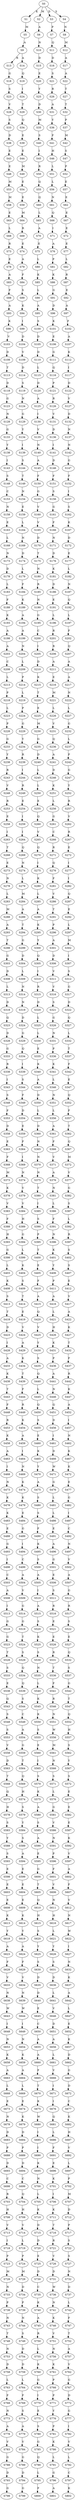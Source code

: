 strict digraph  {
	S0 -> S1 [ label = K ];
	S0 -> S2 [ label = M ];
	S0 -> S3 [ label = D ];
	S0 -> S4 [ label = S ];
	S1 -> S5 [ label = M ];
	S2 -> S6 [ label = A ];
	S3 -> S7 [ label = P ];
	S4 -> S8 [ label = N ];
	S5 -> S9 [ label = A ];
	S6 -> S10 [ label = N ];
	S7 -> S11 [ label = Q ];
	S8 -> S12 [ label = M ];
	S9 -> S13 [ label = R ];
	S9 -> S14 [ label = A ];
	S10 -> S15 [ label = D ];
	S11 -> S16 [ label = D ];
	S12 -> S17 [ label = A ];
	S13 -> S18 [ label = G ];
	S14 -> S19 [ label = Q ];
	S15 -> S20 [ label = E ];
	S16 -> S21 [ label = S ];
	S17 -> S22 [ label = A ];
	S18 -> S23 [ label = S ];
	S19 -> S24 [ label = I ];
	S20 -> S25 [ label = Y ];
	S21 -> S26 [ label = R ];
	S22 -> S27 [ label = T ];
	S23 -> S28 [ label = V ];
	S24 -> S29 [ label = T ];
	S25 -> S30 [ label = D ];
	S26 -> S31 [ label = A ];
	S27 -> S32 [ label = T ];
	S28 -> S33 [ label = S ];
	S29 -> S34 [ label = Q ];
	S30 -> S35 [ label = M ];
	S31 -> S36 [ label = Y ];
	S32 -> S37 [ label = P ];
	S33 -> S38 [ label = D ];
	S34 -> S39 [ label = E ];
	S35 -> S40 [ label = S ];
	S36 -> S41 [ label = F ];
	S37 -> S42 [ label = M ];
	S38 -> S43 [ label = E ];
	S39 -> S44 [ label = E ];
	S40 -> S45 [ label = I ];
	S41 -> S46 [ label = H ];
	S42 -> S47 [ label = S ];
	S43 -> S48 [ label = E ];
	S44 -> S49 [ label = M ];
	S45 -> S50 [ label = R ];
	S46 -> S51 [ label = L ];
	S47 -> S52 [ label = P ];
	S48 -> S53 [ label = M ];
	S49 -> S54 [ label = E ];
	S50 -> S55 [ label = Q ];
	S51 -> S56 [ label = L ];
	S52 -> S57 [ label = E ];
	S53 -> S58 [ label = M ];
	S54 -> S59 [ label = E ];
	S55 -> S60 [ label = Q ];
	S56 -> S61 [ label = N ];
	S57 -> S62 [ label = E ];
	S58 -> S63 [ label = E ];
	S59 -> S64 [ label = M ];
	S60 -> S65 [ label = L ];
	S61 -> S66 [ label = Q ];
	S62 -> S67 [ label = E ];
	S63 -> S68 [ label = L ];
	S64 -> S69 [ label = R ];
	S65 -> S70 [ label = A ];
	S66 -> S71 [ label = I ];
	S67 -> S72 [ label = E ];
	S68 -> S73 [ label = R ];
	S69 -> S74 [ label = E ];
	S70 -> S75 [ label = E ];
	S71 -> S76 [ label = A ];
	S72 -> S77 [ label = E ];
	S73 -> S78 [ label = E ];
	S74 -> S79 [ label = A ];
	S75 -> S80 [ label = L ];
	S76 -> S81 [ label = P ];
	S77 -> S82 [ label = L ];
	S78 -> S83 [ label = A ];
	S79 -> S84 [ label = F ];
	S80 -> S85 [ label = K ];
	S81 -> S86 [ label = K ];
	S82 -> S87 [ label = R ];
	S83 -> S88 [ label = F ];
	S84 -> S89 [ label = S ];
	S85 -> S90 [ label = L ];
	S86 -> S91 [ label = G ];
	S87 -> S92 [ label = E ];
	S88 -> S93 [ label = A ];
	S89 -> S94 [ label = K ];
	S90 -> S95 [ label = A ];
	S91 -> S96 [ label = D ];
	S92 -> S97 [ label = A ];
	S93 -> S98 [ label = K ];
	S94 -> S99 [ label = I ];
	S95 -> S100 [ label = S ];
	S96 -> S101 [ label = K ];
	S97 -> S102 [ label = F ];
	S98 -> S103 [ label = V ];
	S99 -> S104 [ label = D ];
	S100 -> S105 [ label = D ];
	S101 -> S106 [ label = E ];
	S102 -> S107 [ label = A ];
	S103 -> S108 [ label = D ];
	S104 -> S109 [ label = V ];
	S105 -> S110 [ label = D ];
	S106 -> S111 [ label = G ];
	S107 -> S112 [ label = K ];
	S108 -> S113 [ label = T ];
	S109 -> S114 [ label = D ];
	S110 -> S115 [ label = L ];
	S111 -> S116 [ label = Q ];
	S112 -> S117 [ label = I ];
	S113 -> S118 [ label = D ];
	S114 -> S119 [ label = S ];
	S115 -> S120 [ label = D ];
	S116 -> S121 [ label = P ];
	S117 -> S122 [ label = D ];
	S118 -> S123 [ label = G ];
	S119 -> S124 [ label = N ];
	S120 -> S125 [ label = A ];
	S121 -> S126 [ label = R ];
	S122 -> S127 [ label = V ];
	S123 -> S128 [ label = N ];
	S124 -> S129 [ label = G ];
	S125 -> S130 [ label = I ];
	S126 -> S131 [ label = V ];
	S127 -> S132 [ label = D ];
	S128 -> S133 [ label = G ];
	S129 -> S134 [ label = Y ];
	S130 -> S135 [ label = V ];
	S131 -> S136 [ label = D ];
	S132 -> S137 [ label = N ];
	S133 -> S138 [ label = Y ];
	S134 -> S139 [ label = I ];
	S135 -> S140 [ label = N ];
	S136 -> S141 [ label = I ];
	S137 -> S142 [ label = N ];
	S138 -> S143 [ label = I ];
	S139 -> S144 [ label = S ];
	S140 -> S145 [ label = A ];
	S141 -> S146 [ label = D ];
	S142 -> S147 [ label = G ];
	S143 -> S148 [ label = S ];
	S144 -> S149 [ label = T ];
	S145 -> S150 [ label = F ];
	S146 -> S151 [ label = F ];
	S147 -> S152 [ label = F ];
	S148 -> S153 [ label = C ];
	S149 -> S154 [ label = N ];
	S150 -> S155 [ label = G ];
	S151 -> S156 [ label = S ];
	S152 -> S157 [ label = I ];
	S153 -> S158 [ label = N ];
	S154 -> S159 [ label = E ];
	S155 -> S160 [ label = V ];
	S156 -> S161 [ label = G ];
	S157 -> S162 [ label = S ];
	S158 -> S163 [ label = E ];
	S159 -> S164 [ label = L ];
	S160 -> S165 [ label = V ];
	S161 -> S166 [ label = F ];
	S162 -> S167 [ label = K ];
	S163 -> S168 [ label = L ];
	S164 -> S169 [ label = N ];
	S165 -> S170 [ label = D ];
	S166 -> S171 [ label = N ];
	S167 -> S172 [ label = D ];
	S168 -> S173 [ label = N ];
	S169 -> S174 [ label = D ];
	S170 -> S175 [ label = T ];
	S171 -> S176 [ label = D ];
	S172 -> S177 [ label = E ];
	S173 -> S178 [ label = D ];
	S174 -> S179 [ label = L ];
	S175 -> S180 [ label = N ];
	S176 -> S181 [ label = K ];
	S177 -> S182 [ label = L ];
	S178 -> S183 [ label = L ];
	S179 -> S184 [ label = F ];
	S180 -> S185 [ label = R ];
	S181 -> S186 [ label = D ];
	S182 -> S187 [ label = N ];
	S183 -> S188 [ label = F ];
	S184 -> S189 [ label = K ];
	S185 -> S190 [ label = N ];
	S186 -> S191 [ label = E ];
	S187 -> S192 [ label = Q ];
	S188 -> S193 [ label = K ];
	S189 -> S194 [ label = A ];
	S190 -> S195 [ label = G ];
	S191 -> S196 [ label = L ];
	S192 -> S197 [ label = L ];
	S193 -> S198 [ label = A ];
	S194 -> S199 [ label = A ];
	S195 -> S200 [ label = C ];
	S196 -> S201 [ label = R ];
	S197 -> S202 [ label = F ];
	S198 -> S203 [ label = A ];
	S199 -> S204 [ label = N ];
	S200 -> S205 [ label = I ];
	S201 -> S206 [ label = R ];
	S202 -> S207 [ label = Q ];
	S203 -> S208 [ label = C ];
	S204 -> S209 [ label = L ];
	S205 -> S210 [ label = D ];
	S206 -> S211 [ label = A ];
	S207 -> S212 [ label = A ];
	S208 -> S213 [ label = L ];
	S209 -> S214 [ label = P ];
	S210 -> S215 [ label = K ];
	S211 -> S216 [ label = E ];
	S212 -> S217 [ label = A ];
	S213 -> S218 [ label = P ];
	S214 -> S219 [ label = L ];
	S215 -> S220 [ label = T ];
	S216 -> S221 [ label = M ];
	S217 -> S222 [ label = N ];
	S218 -> S223 [ label = L ];
	S219 -> S224 [ label = P ];
	S220 -> S225 [ label = E ];
	S221 -> S226 [ label = L ];
	S222 -> S227 [ label = L ];
	S223 -> S228 [ label = P ];
	S224 -> S229 [ label = G ];
	S225 -> S230 [ label = M ];
	S226 -> S231 [ label = V ];
	S227 -> S232 [ label = G ];
	S228 -> S233 [ label = G ];
	S229 -> S234 [ label = Y ];
	S230 -> S235 [ label = G ];
	S231 -> S236 [ label = Q ];
	S232 -> S237 [ label = L ];
	S233 -> S238 [ label = Y ];
	S234 -> S239 [ label = R ];
	S235 -> S240 [ label = D ];
	S236 -> S241 [ label = A ];
	S237 -> S242 [ label = P ];
	S238 -> S243 [ label = R ];
	S239 -> S244 [ label = I ];
	S240 -> S245 [ label = L ];
	S241 -> S246 [ label = D ];
	S242 -> S247 [ label = G ];
	S243 -> S248 [ label = V ];
	S244 -> S249 [ label = R ];
	S245 -> S250 [ label = L ];
	S246 -> S251 [ label = K ];
	S247 -> S252 [ label = Y ];
	S248 -> S253 [ label = R ];
	S249 -> S254 [ label = E ];
	S250 -> S255 [ label = E ];
	S251 -> S256 [ label = L ];
	S252 -> S257 [ label = R ];
	S253 -> S258 [ label = E ];
	S254 -> S259 [ label = I ];
	S255 -> S260 [ label = Q ];
	S256 -> S261 [ label = G ];
	S257 -> S262 [ label = V ];
	S258 -> S263 [ label = I ];
	S259 -> S264 [ label = I ];
	S260 -> S265 [ label = V ];
	S261 -> S266 [ label = C ];
	S262 -> S267 [ label = R ];
	S263 -> S268 [ label = T ];
	S264 -> S269 [ label = Q ];
	S265 -> S270 [ label = Q ];
	S266 -> S271 [ label = R ];
	S267 -> S272 [ label = E ];
	S268 -> S273 [ label = E ];
	S269 -> S274 [ label = N ];
	S270 -> S275 [ label = I ];
	S271 -> S276 [ label = Q ];
	S272 -> S277 [ label = I ];
	S273 -> S278 [ label = N ];
	S274 -> S279 [ label = L ];
	S275 -> S280 [ label = K ];
	S276 -> S281 [ label = F ];
	S277 -> S282 [ label = I ];
	S278 -> S283 [ label = L ];
	S279 -> S284 [ label = M ];
	S280 -> S285 [ label = L ];
	S281 -> S286 [ label = V ];
	S282 -> S287 [ label = Q ];
	S283 -> S288 [ label = M ];
	S284 -> S289 [ label = A ];
	S285 -> S290 [ label = A ];
	S286 -> S291 [ label = T ];
	S287 -> S292 [ label = E ];
	S288 -> S293 [ label = A ];
	S289 -> S294 [ label = T ];
	S290 -> S295 [ label = K ];
	S291 -> S296 [ label = P ];
	S292 -> S297 [ label = L ];
	S293 -> S298 [ label = T ];
	S294 -> S299 [ label = G ];
	S295 -> S300 [ label = Y ];
	S296 -> S301 [ label = A ];
	S297 -> S302 [ label = M ];
	S298 -> S303 [ label = G ];
	S299 -> S304 [ label = D ];
	S300 -> S305 [ label = Q ];
	S301 -> S306 [ label = D ];
	S302 -> S307 [ label = I ];
	S303 -> S308 [ label = D ];
	S304 -> S309 [ label = L ];
	S305 -> S310 [ label = I ];
	S306 -> S311 [ label = V ];
	S307 -> S312 [ label = S ];
	S308 -> S313 [ label = L ];
	S309 -> S314 [ label = N ];
	S310 -> S315 [ label = R ];
	S311 -> S316 [ label = V ];
	S312 -> S317 [ label = G ];
	S313 -> S318 [ label = D ];
	S314 -> S319 [ label = N ];
	S315 -> S320 [ label = D ];
	S316 -> S321 [ label = S ];
	S317 -> S322 [ label = D ];
	S318 -> S323 [ label = Q ];
	S319 -> S324 [ label = D ];
	S320 -> S325 [ label = L ];
	S321 -> S326 [ label = G ];
	S322 -> S327 [ label = Q ];
	S323 -> S328 [ label = D ];
	S324 -> S329 [ label = G ];
	S325 -> S330 [ label = L ];
	S326 -> S331 [ label = N ];
	S327 -> S332 [ label = L ];
	S328 -> S333 [ label = G ];
	S329 -> S334 [ label = Q ];
	S330 -> S335 [ label = E ];
	S331 -> S336 [ label = P ];
	S332 -> S337 [ label = T ];
	S333 -> S338 [ label = R ];
	S334 -> S339 [ label = I ];
	S335 -> S340 [ label = K ];
	S336 -> S341 [ label = K ];
	S337 -> S342 [ label = F ];
	S338 -> S343 [ label = I ];
	S339 -> S344 [ label = S ];
	S340 -> S345 [ label = A ];
	S341 -> S346 [ label = L ];
	S342 -> S347 [ label = E ];
	S343 -> S348 [ label = S ];
	S344 -> S349 [ label = F ];
	S345 -> S350 [ label = D ];
	S346 -> S351 [ label = N ];
	S347 -> S352 [ label = Q ];
	S348 -> S353 [ label = F ];
	S349 -> S354 [ label = D ];
	S350 -> S355 [ label = L ];
	S351 -> S356 [ label = L ];
	S352 -> S357 [ label = F ];
	S353 -> S358 [ label = D ];
	S354 -> S359 [ label = E ];
	S355 -> S360 [ label = D ];
	S356 -> S361 [ label = A ];
	S357 -> S362 [ label = T ];
	S358 -> S363 [ label = E ];
	S359 -> S364 [ label = F ];
	S360 -> S365 [ label = N ];
	S361 -> S366 [ label = F ];
	S362 -> S367 [ label = Q ];
	S363 -> S368 [ label = F ];
	S364 -> S369 [ label = I ];
	S365 -> S370 [ label = N ];
	S366 -> S371 [ label = V ];
	S367 -> S372 [ label = M ];
	S368 -> S373 [ label = M ];
	S369 -> S374 [ label = N ];
	S370 -> S375 [ label = N ];
	S371 -> S376 [ label = A ];
	S372 -> S377 [ label = V ];
	S373 -> S378 [ label = K ];
	S374 -> S379 [ label = V ];
	S375 -> S380 [ label = T ];
	S376 -> S381 [ label = N ];
	S377 -> S382 [ label = G ];
	S378 -> S383 [ label = V ];
	S379 -> S384 [ label = V ];
	S380 -> S385 [ label = I ];
	S381 -> S386 [ label = L ];
	S382 -> S387 [ label = S ];
	S383 -> S388 [ label = F ];
	S384 -> S389 [ label = H ];
	S385 -> S390 [ label = S ];
	S386 -> S391 [ label = F ];
	S387 -> S392 [ label = L ];
	S388 -> S393 [ label = H ];
	S389 -> S394 [ label = G ];
	S390 -> S395 [ label = P ];
	S391 -> S396 [ label = N ];
	S392 -> S397 [ label = R ];
	S393 -> S398 [ label = G ];
	S394 -> S399 [ label = L ];
	S395 -> S400 [ label = T ];
	S396 -> S401 [ label = K ];
	S397 -> S402 [ label = S ];
	S398 -> S403 [ label = L ];
	S399 -> S404 [ label = K ];
	S400 -> S405 [ label = E ];
	S401 -> S406 [ label = Y ];
	S402 -> S407 [ label = S ];
	S403 -> S408 [ label = K ];
	S404 -> S409 [ label = S ];
	S405 -> S410 [ label = F ];
	S406 -> S411 [ label = P ];
	S407 -> S412 [ label = E ];
	S408 -> S413 [ label = S ];
	S409 -> S414 [ label = T ];
	S410 -> S415 [ label = A ];
	S411 -> S416 [ label = A ];
	S412 -> S417 [ label = V ];
	S413 -> S418 [ label = T ];
	S414 -> S419 [ label = E ];
	S415 -> S420 [ label = Q ];
	S416 -> S421 [ label = L ];
	S417 -> S422 [ label = A ];
	S418 -> S423 [ label = D ];
	S419 -> S424 [ label = V ];
	S420 -> S425 [ label = V ];
	S421 -> S426 [ label = H ];
	S422 -> S427 [ label = K ];
	S423 -> S428 [ label = I ];
	S424 -> S429 [ label = A ];
	S425 -> S430 [ label = Y ];
	S426 -> S431 [ label = K ];
	S427 -> S432 [ label = T ];
	S428 -> S433 [ label = A ];
	S429 -> S434 [ label = K ];
	S430 -> S435 [ label = S ];
	S431 -> S436 [ label = P ];
	S432 -> S437 [ label = F ];
	S433 -> S438 [ label = K ];
	S434 -> S439 [ label = T ];
	S435 -> S440 [ label = Q ];
	S436 -> S441 [ label = A ];
	S437 -> S442 [ label = R ];
	S438 -> S443 [ label = T ];
	S439 -> S444 [ label = F ];
	S440 -> S445 [ label = L ];
	S441 -> S446 [ label = N ];
	S442 -> S447 [ label = K ];
	S443 -> S448 [ label = F ];
	S444 -> S449 [ label = R ];
	S445 -> S450 [ label = Q ];
	S446 -> S451 [ label = Q ];
	S447 -> S452 [ label = A ];
	S448 -> S453 [ label = R ];
	S449 -> S454 [ label = K ];
	S450 -> S455 [ label = S ];
	S451 -> S456 [ label = D ];
	S452 -> S457 [ label = I ];
	S453 -> S458 [ label = K ];
	S454 -> S459 [ label = A ];
	S455 -> S460 [ label = E ];
	S456 -> S461 [ label = I ];
	S457 -> S462 [ label = N ];
	S458 -> S463 [ label = A ];
	S459 -> S464 [ label = I ];
	S460 -> S465 [ label = K ];
	S461 -> S466 [ label = D ];
	S462 -> S467 [ label = K ];
	S463 -> S468 [ label = I ];
	S464 -> S469 [ label = N ];
	S465 -> S470 [ label = Y ];
	S466 -> S471 [ label = W ];
	S467 -> S472 [ label = K ];
	S468 -> S473 [ label = N ];
	S469 -> S474 [ label = K ];
	S470 -> S475 [ label = A ];
	S471 -> S476 [ label = G ];
	S472 -> S477 [ label = E ];
	S473 -> S478 [ label = K ];
	S474 -> S479 [ label = K ];
	S475 -> S480 [ label = S ];
	S476 -> S481 [ label = L ];
	S477 -> S482 [ label = G ];
	S478 -> S483 [ label = K ];
	S479 -> S484 [ label = E ];
	S480 -> S485 [ label = S ];
	S481 -> S486 [ label = L ];
	S482 -> S487 [ label = I ];
	S483 -> S488 [ label = E ];
	S484 -> S489 [ label = G ];
	S485 -> S490 [ label = F ];
	S486 -> S491 [ label = E ];
	S487 -> S492 [ label = C ];
	S488 -> S493 [ label = G ];
	S489 -> S494 [ label = I ];
	S490 -> S495 [ label = K ];
	S491 -> S496 [ label = A ];
	S492 -> S497 [ label = N ];
	S493 -> S498 [ label = I ];
	S494 -> S499 [ label = C ];
	S495 -> S500 [ label = S ];
	S496 -> S501 [ label = G ];
	S497 -> S502 [ label = V ];
	S498 -> S503 [ label = C ];
	S499 -> S504 [ label = A ];
	S500 -> S505 [ label = A ];
	S501 -> S506 [ label = E ];
	S502 -> S507 [ label = A ];
	S503 -> S508 [ label = A ];
	S504 -> S509 [ label = V ];
	S505 -> S510 [ label = I ];
	S506 -> S511 [ label = S ];
	S507 -> S512 [ label = G ];
	S508 -> S513 [ label = I ];
	S509 -> S514 [ label = G ];
	S510 -> S515 [ label = A ];
	S511 -> S516 [ label = R ];
	S512 -> S517 [ label = R ];
	S513 -> S518 [ label = G ];
	S514 -> S519 [ label = G ];
	S515 -> S520 [ label = S ];
	S516 -> S521 [ label = E ];
	S517 -> S522 [ label = S ];
	S518 -> S523 [ label = G ];
	S519 -> S524 [ label = T ];
	S520 -> S525 [ label = K ];
	S521 -> S526 [ label = E ];
	S522 -> S527 [ label = E ];
	S523 -> S528 [ label = T ];
	S524 -> S529 [ label = S ];
	S525 -> S530 [ label = S ];
	S526 -> S531 [ label = R ];
	S527 -> S532 [ label = Q ];
	S528 -> S533 [ label = S ];
	S529 -> S534 [ label = Q ];
	S530 -> S535 [ label = N ];
	S531 -> S536 [ label = T ];
	S532 -> S537 [ label = S ];
	S533 -> S538 [ label = E ];
	S534 -> S539 [ label = Q ];
	S535 -> S540 [ label = L ];
	S536 -> S541 [ label = F ];
	S537 -> S542 [ label = G ];
	S538 -> S543 [ label = Q ];
	S539 -> S544 [ label = S ];
	S540 -> S545 [ label = K ];
	S541 -> S546 [ label = R ];
	S542 -> S547 [ label = T ];
	S543 -> S548 [ label = S ];
	S544 -> S549 [ label = C ];
	S545 -> S550 [ label = K ];
	S546 -> S551 [ label = N ];
	S547 -> S552 [ label = Q ];
	S548 -> S553 [ label = S ];
	S549 -> S554 [ label = A ];
	S550 -> S555 [ label = S ];
	S551 -> S556 [ label = W ];
	S552 -> S557 [ label = H ];
	S553 -> S558 [ label = V ];
	S554 -> S559 [ label = G ];
	S555 -> S560 [ label = E ];
	S556 -> S561 [ label = M ];
	S557 -> S562 [ label = S ];
	S558 -> S563 [ label = D ];
	S559 -> S564 [ label = T ];
	S560 -> S565 [ label = I ];
	S561 -> S566 [ label = N ];
	S562 -> S567 [ label = Y ];
	S563 -> S568 [ label = T ];
	S564 -> S569 [ label = Q ];
	S565 -> S570 [ label = S ];
	S566 -> S571 [ label = S ];
	S567 -> S572 [ label = S ];
	S568 -> S573 [ label = Q ];
	S569 -> S574 [ label = H ];
	S570 -> S575 [ label = K ];
	S571 -> S576 [ label = L ];
	S572 -> S577 [ label = E ];
	S573 -> S578 [ label = H ];
	S574 -> S579 [ label = S ];
	S575 -> S580 [ label = A ];
	S576 -> S581 [ label = G ];
	S577 -> S582 [ label = E ];
	S578 -> S583 [ label = S ];
	S579 -> S584 [ label = Y ];
	S580 -> S585 [ label = S ];
	S581 -> S586 [ label = V ];
	S582 -> S587 [ label = E ];
	S583 -> S588 [ label = Y ];
	S584 -> S589 [ label = S ];
	S585 -> S590 [ label = A ];
	S586 -> S591 [ label = N ];
	S587 -> S592 [ label = K ];
	S588 -> S593 [ label = S ];
	S589 -> S594 [ label = A ];
	S590 -> S595 [ label = E ];
	S591 -> S596 [ label = P ];
	S592 -> S597 [ label = V ];
	S593 -> S598 [ label = E ];
	S594 -> S599 [ label = E ];
	S595 -> S600 [ label = G ];
	S596 -> S601 [ label = F ];
	S597 -> S602 [ label = A ];
	S598 -> S603 [ label = E ];
	S599 -> S604 [ label = E ];
	S600 -> S605 [ label = T ];
	S601 -> S606 [ label = V ];
	S602 -> S607 [ label = F ];
	S603 -> S608 [ label = E ];
	S604 -> S609 [ label = E ];
	S605 -> S610 [ label = Q ];
	S606 -> S611 [ label = N ];
	S607 -> S612 [ label = V ];
	S608 -> S613 [ label = K ];
	S609 -> S614 [ label = K ];
	S610 -> S615 [ label = H ];
	S611 -> S616 [ label = H ];
	S612 -> S617 [ label = N ];
	S613 -> S618 [ label = Y ];
	S614 -> S619 [ label = Y ];
	S615 -> S620 [ label = S ];
	S616 -> S621 [ label = L ];
	S617 -> S622 [ label = W ];
	S618 -> S623 [ label = A ];
	S619 -> S624 [ label = A ];
	S620 -> S625 [ label = Y ];
	S621 -> S626 [ label = Y ];
	S622 -> S627 [ label = I ];
	S623 -> S628 [ label = F ];
	S624 -> S629 [ label = F ];
	S625 -> S630 [ label = S ];
	S626 -> S631 [ label = S ];
	S627 -> S632 [ label = N ];
	S628 -> S633 [ label = V ];
	S629 -> S634 [ label = V ];
	S630 -> S635 [ label = D ];
	S631 -> S636 [ label = D ];
	S632 -> S637 [ label = K ];
	S633 -> S638 [ label = N ];
	S634 -> S639 [ label = N ];
	S635 -> S640 [ label = D ];
	S636 -> S641 [ label = L ];
	S637 -> S642 [ label = A ];
	S638 -> S643 [ label = W ];
	S639 -> S644 [ label = W ];
	S640 -> S645 [ label = E ];
	S641 -> S646 [ label = V ];
	S642 -> S647 [ label = L ];
	S643 -> S648 [ label = I ];
	S644 -> S649 [ label = I ];
	S645 -> S650 [ label = C ];
	S646 -> S651 [ label = D ];
	S647 -> S652 [ label = E ];
	S648 -> S653 [ label = N ];
	S649 -> S654 [ label = N ];
	S650 -> S655 [ label = A ];
	S651 -> S656 [ label = A ];
	S652 -> S657 [ label = K ];
	S653 -> S658 [ label = K ];
	S654 -> S659 [ label = K ];
	S655 -> S660 [ label = A ];
	S656 -> S661 [ label = L ];
	S657 -> S662 [ label = D ];
	S658 -> S663 [ label = A ];
	S659 -> S664 [ label = A ];
	S660 -> S665 [ label = F ];
	S661 -> S666 [ label = V ];
	S662 -> S667 [ label = G ];
	S663 -> S668 [ label = L ];
	S664 -> S669 [ label = L ];
	S665 -> S670 [ label = T ];
	S666 -> S671 [ label = I ];
	S667 -> S672 [ label = D ];
	S668 -> S673 [ label = E ];
	S669 -> S674 [ label = E ];
	S670 -> S675 [ label = K ];
	S671 -> S676 [ label = I ];
	S672 -> S677 [ label = C ];
	S673 -> S678 [ label = N ];
	S674 -> S679 [ label = K ];
	S675 -> S680 [ label = W ];
	S676 -> S681 [ label = Q ];
	S677 -> S682 [ label = K ];
	S678 -> S683 [ label = D ];
	S679 -> S684 [ label = D ];
	S680 -> S685 [ label = I ];
	S681 -> S686 [ label = L ];
	S682 -> S687 [ label = H ];
	S683 -> S688 [ label = P ];
	S684 -> S689 [ label = P ];
	S685 -> S690 [ label = I ];
	S686 -> S691 [ label = F ];
	S687 -> S692 [ label = V ];
	S688 -> S693 [ label = D ];
	S689 -> S694 [ label = D ];
	S690 -> S695 [ label = K ];
	S691 -> S696 [ label = E ];
	S692 -> S697 [ label = L ];
	S693 -> S698 [ label = C ];
	S694 -> S699 [ label = C ];
	S695 -> S700 [ label = N ];
	S696 -> S701 [ label = K ];
	S697 -> S702 [ label = P ];
	S698 -> S703 [ label = R ];
	S699 -> S704 [ label = Q ];
	S700 -> S705 [ label = L ];
	S701 -> S706 [ label = I ];
	S702 -> S707 [ label = M ];
	S703 -> S708 [ label = H ];
	S704 -> S709 [ label = H ];
	S705 -> S710 [ label = K ];
	S706 -> S711 [ label = K ];
	S707 -> S712 [ label = D ];
	S708 -> S713 [ label = V ];
	S709 -> S714 [ label = V ];
	S710 -> S715 [ label = D ];
	S711 -> S716 [ label = T ];
	S712 -> S717 [ label = P ];
	S713 -> S718 [ label = I ];
	S714 -> S719 [ label = L ];
	S715 -> S720 [ label = D ];
	S716 -> S721 [ label = R ];
	S717 -> S722 [ label = S ];
	S718 -> S723 [ label = P ];
	S719 -> S724 [ label = P ];
	S720 -> S725 [ label = E ];
	S721 -> S726 [ label = V ];
	S722 -> S727 [ label = S ];
	S723 -> S728 [ label = M ];
	S724 -> S729 [ label = M ];
	S725 -> S730 [ label = D ];
	S726 -> S731 [ label = D ];
	S727 -> S732 [ label = N ];
	S728 -> S733 [ label = N ];
	S729 -> S734 [ label = D ];
	S730 -> S735 [ label = C ];
	S731 -> S736 [ label = W ];
	S732 -> S737 [ label = D ];
	S733 -> S738 [ label = P ];
	S734 -> S739 [ label = P ];
	S735 -> S740 [ label = K ];
	S736 -> S741 [ label = N ];
	S737 -> S742 [ label = L ];
	S738 -> S743 [ label = N ];
	S739 -> S744 [ label = N ];
	S740 -> S745 [ label = A ];
	S741 -> S746 [ label = K ];
	S742 -> S747 [ label = F ];
	S743 -> S748 [ label = T ];
	S744 -> S749 [ label = S ];
	S745 -> S750 [ label = R ];
	S746 -> S751 [ label = V ];
	S747 -> S752 [ label = T ];
	S748 -> S753 [ label = N ];
	S749 -> S754 [ label = D ];
	S750 -> S755 [ label = L ];
	S751 -> S756 [ label = N ];
	S752 -> S757 [ label = A ];
	S753 -> S758 [ label = D ];
	S754 -> S759 [ label = D ];
	S755 -> S760 [ label = K ];
	S756 -> S761 [ label = K ];
	S757 -> S762 [ label = V ];
	S758 -> S763 [ label = L ];
	S759 -> S764 [ label = L ];
	S760 -> S765 [ label = G ];
	S761 -> S766 [ label = P ];
	S762 -> S767 [ label = G ];
	S763 -> S768 [ label = F ];
	S764 -> S769 [ label = F ];
	S765 -> S770 [ label = I ];
	S766 -> S771 [ label = P ];
	S767 -> S772 [ label = D ];
	S768 -> S773 [ label = N ];
	S769 -> S774 [ label = S ];
	S770 -> S775 [ label = E ];
	S771 -> S776 [ label = Y ];
	S772 -> S777 [ label = G ];
	S773 -> S778 [ label = A ];
	S774 -> S779 [ label = A ];
	S775 -> S780 [ label = S ];
	S776 -> S781 [ label = P ];
	S777 -> S782 [ label = I ];
	S778 -> S783 [ label = V ];
	S779 -> S784 [ label = V ];
	S780 -> S785 [ label = G ];
	S781 -> S786 [ label = K ];
	S782 -> S787 [ label = V ];
	S783 -> S788 [ label = G ];
	S784 -> S789 [ label = G ];
	S785 -> S790 [ label = Q ];
	S786 -> S791 [ label = L ];
	S787 -> S792 [ label = L ];
	S788 -> S793 [ label = D ];
	S789 -> S794 [ label = D ];
	S790 -> S795 [ label = L ];
	S791 -> S796 [ label = G ];
	S792 -> S797 [ label = C ];
	S793 -> S798 [ label = G ];
	S794 -> S799 [ label = G ];
	S795 -> S800 [ label = F ];
	S796 -> S801 [ label = A ];
	S797 -> S802 [ label = K ];
}
